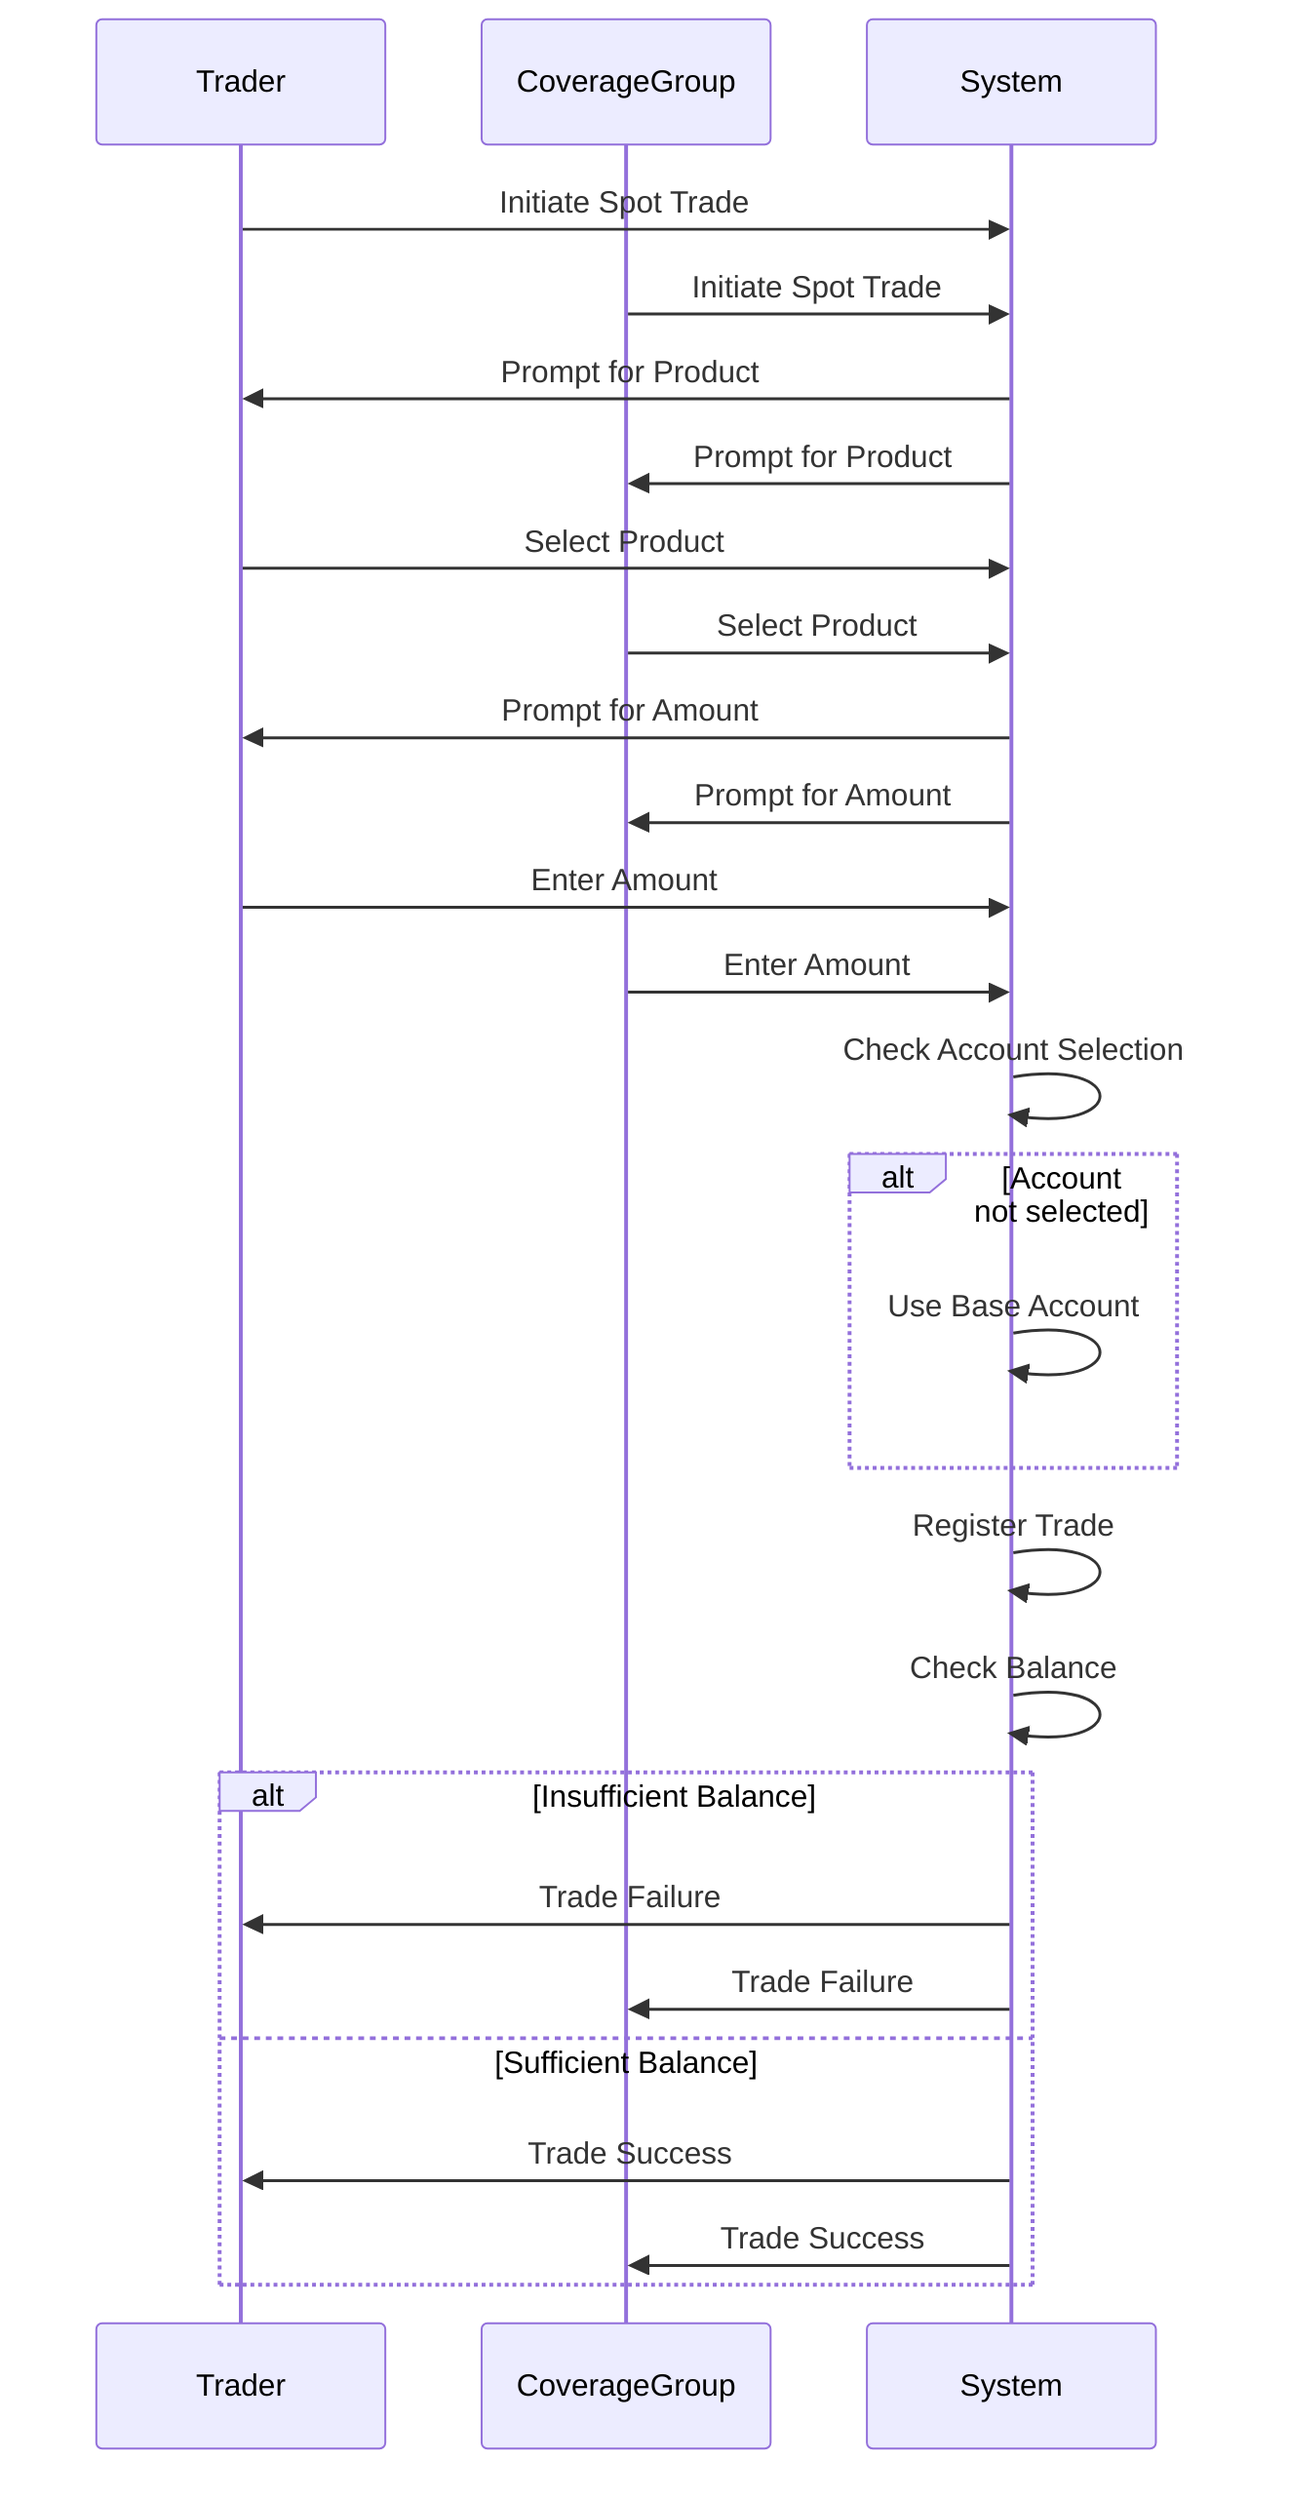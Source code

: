 sequenceDiagram
    participant Trader
    participant CoverageGroup
    participant System
    Trader->>System: Initiate Spot Trade
    CoverageGroup->>System: Initiate Spot Trade
    System->>Trader: Prompt for Product
    System->>CoverageGroup: Prompt for Product
    Trader->>System: Select Product
    CoverageGroup->>System: Select Product
    System->>Trader: Prompt for Amount
    System->>CoverageGroup: Prompt for Amount
    Trader->>System: Enter Amount
    CoverageGroup->>System: Enter Amount
    System->>System: Check Account Selection
    alt Account not selected
        System->>System: Use Base Account
    end
    System->>System: Register Trade
    System->>System: Check Balance
    alt Insufficient Balance
        System->>Trader: Trade Failure
        System->>CoverageGroup: Trade Failure
    else Sufficient Balance
        System->>Trader: Trade Success
        System->>CoverageGroup: Trade Success
    end